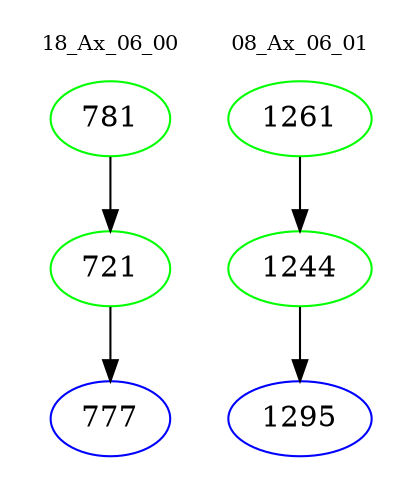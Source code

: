 digraph{
subgraph cluster_0 {
color = white
label = "18_Ax_06_00";
fontsize=10;
T0_781 [label="781", color="green"]
T0_781 -> T0_721 [color="black"]
T0_721 [label="721", color="green"]
T0_721 -> T0_777 [color="black"]
T0_777 [label="777", color="blue"]
}
subgraph cluster_1 {
color = white
label = "08_Ax_06_01";
fontsize=10;
T1_1261 [label="1261", color="green"]
T1_1261 -> T1_1244 [color="black"]
T1_1244 [label="1244", color="green"]
T1_1244 -> T1_1295 [color="black"]
T1_1295 [label="1295", color="blue"]
}
}
